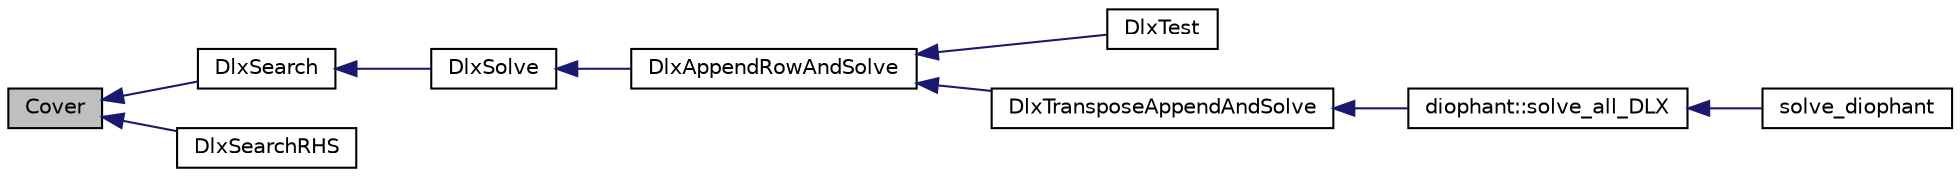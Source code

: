 digraph "Cover"
{
  edge [fontname="Helvetica",fontsize="10",labelfontname="Helvetica",labelfontsize="10"];
  node [fontname="Helvetica",fontsize="10",shape=record];
  rankdir="LR";
  Node79 [label="Cover",height=0.2,width=0.4,color="black", fillcolor="grey75", style="filled", fontcolor="black"];
  Node79 -> Node80 [dir="back",color="midnightblue",fontsize="10",style="solid",fontname="Helvetica"];
  Node80 [label="DlxSearch",height=0.2,width=0.4,color="black", fillcolor="white", style="filled",URL="$d9/d5e/lib_2foundations_2solvers_2dlx_8_c.html#a71f59e229697fd713666715446438998"];
  Node80 -> Node81 [dir="back",color="midnightblue",fontsize="10",style="solid",fontname="Helvetica"];
  Node81 [label="DlxSolve",height=0.2,width=0.4,color="black", fillcolor="white", style="filled",URL="$da/dd4/solvers_8h.html#a6b99be040ac8cf9a8f879df4b43027d1"];
  Node81 -> Node82 [dir="back",color="midnightblue",fontsize="10",style="solid",fontname="Helvetica"];
  Node82 [label="DlxAppendRowAndSolve",height=0.2,width=0.4,color="black", fillcolor="white", style="filled",URL="$da/dd4/solvers_8h.html#a97c7622b60d10dfea1a968ef4252e0d8"];
  Node82 -> Node83 [dir="back",color="midnightblue",fontsize="10",style="solid",fontname="Helvetica"];
  Node83 [label="DlxTest",height=0.2,width=0.4,color="black", fillcolor="white", style="filled",URL="$da/dd4/solvers_8h.html#a000422ca8994e7b327aaa5d5dca6b0a3"];
  Node82 -> Node84 [dir="back",color="midnightblue",fontsize="10",style="solid",fontname="Helvetica"];
  Node84 [label="DlxTransposeAppendAndSolve",height=0.2,width=0.4,color="black", fillcolor="white", style="filled",URL="$da/dd4/solvers_8h.html#ab1bd224eee5c0b12ff44a71f7f536dd2"];
  Node84 -> Node85 [dir="back",color="midnightblue",fontsize="10",style="solid",fontname="Helvetica"];
  Node85 [label="diophant::solve_all_DLX",height=0.2,width=0.4,color="black", fillcolor="white", style="filled",URL="$d7/d9c/classdiophant.html#aeddc759e377a9c710e03935cc463059d"];
  Node85 -> Node86 [dir="back",color="midnightblue",fontsize="10",style="solid",fontname="Helvetica"];
  Node86 [label="solve_diophant",height=0.2,width=0.4,color="black", fillcolor="white", style="filled",URL="$da/dd4/solvers_8h.html#af08eebddb0a897485d9a29558f6169b0"];
  Node79 -> Node87 [dir="back",color="midnightblue",fontsize="10",style="solid",fontname="Helvetica"];
  Node87 [label="DlxSearchRHS",height=0.2,width=0.4,color="black", fillcolor="white", style="filled",URL="$da/dd4/solvers_8h.html#ad196228f899b200841dda5ec96f75214"];
}
